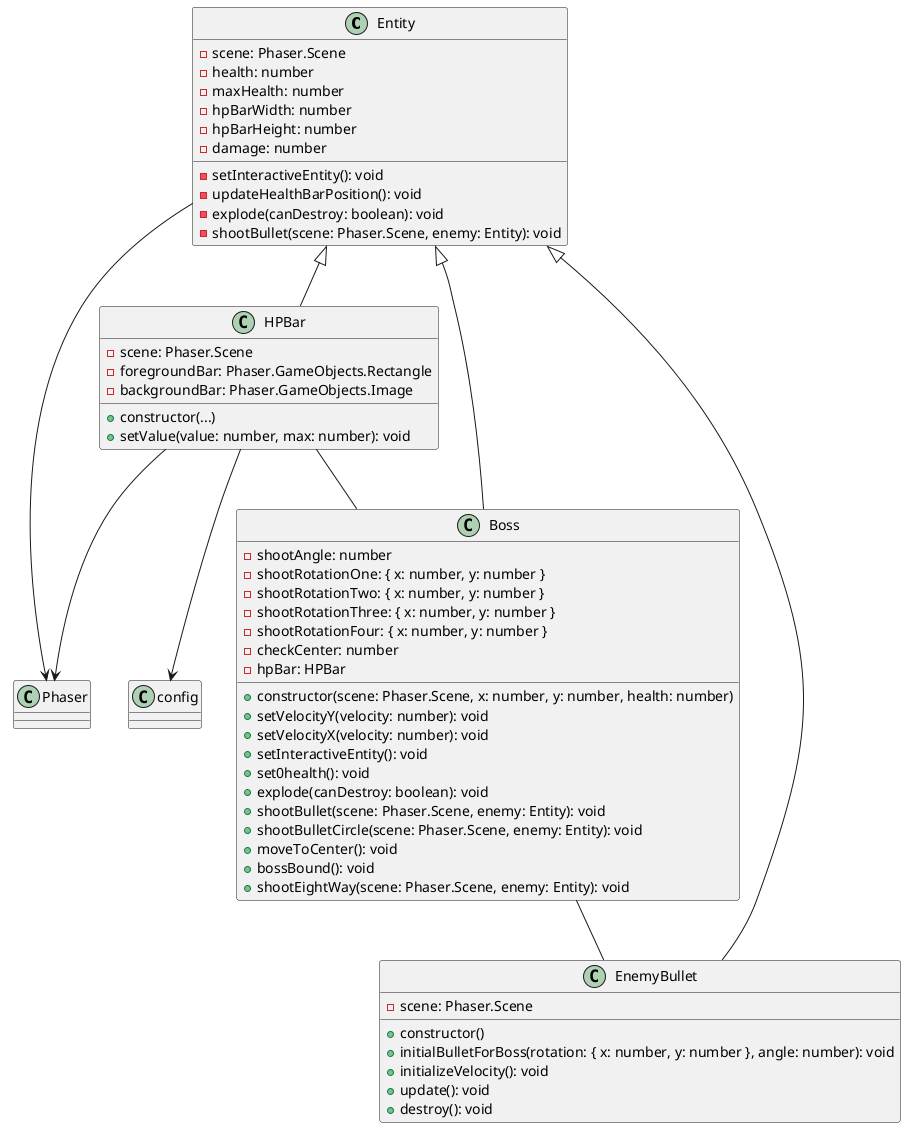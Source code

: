 @startuml

class Entity {
  - scene: Phaser.Scene
  - health: number
  - maxHealth: number
  - hpBarWidth: number
  - hpBarHeight: number
  - damage: number
  - setInteractiveEntity(): void
  - updateHealthBarPosition(): void
  - explode(canDestroy: boolean): void
  - shootBullet(scene: Phaser.Scene, enemy: Entity): void
}

class HPBar {
  - scene: Phaser.Scene
  - foregroundBar: Phaser.GameObjects.Rectangle
  - backgroundBar: Phaser.GameObjects.Image
  + constructor(...)
  + setValue(value: number, max: number): void
}

class EnemyBullet {
  - scene: Phaser.Scene
  + constructor()
  + initialBulletForBoss(rotation: { x: number, y: number }, angle: number): void
  + initializeVelocity(): void
  + update(): void
  + destroy(): void
}

class Boss {
  - shootAngle: number
  - shootRotationOne: { x: number, y: number }
  - shootRotationTwo: { x: number, y: number }
  - shootRotationThree: { x: number, y: number }
  - shootRotationFour: { x: number, y: number }
  - checkCenter: number
  - hpBar: HPBar
  + constructor(scene: Phaser.Scene, x: number, y: number, health: number)
  + setVelocityY(velocity: number): void
  + setVelocityX(velocity: number): void
  + setInteractiveEntity(): void
  + set0health(): void
  + explode(canDestroy: boolean): void
  + shootBullet(scene: Phaser.Scene, enemy: Entity): void
  + shootBulletCircle(scene: Phaser.Scene, enemy: Entity): void
  + moveToCenter(): void
  + bossBound(): void
  + shootEightWay(scene: Phaser.Scene, enemy: Entity): void
}

class Phaser
class config

Entity <|-- HPBar
Entity --> Phaser

HPBar --> Phaser
HPBar --> config
HPBar -- Boss

EnemyBullet --|> Entity

Boss -- EnemyBullet
Boss --|> Entity

@enduml
